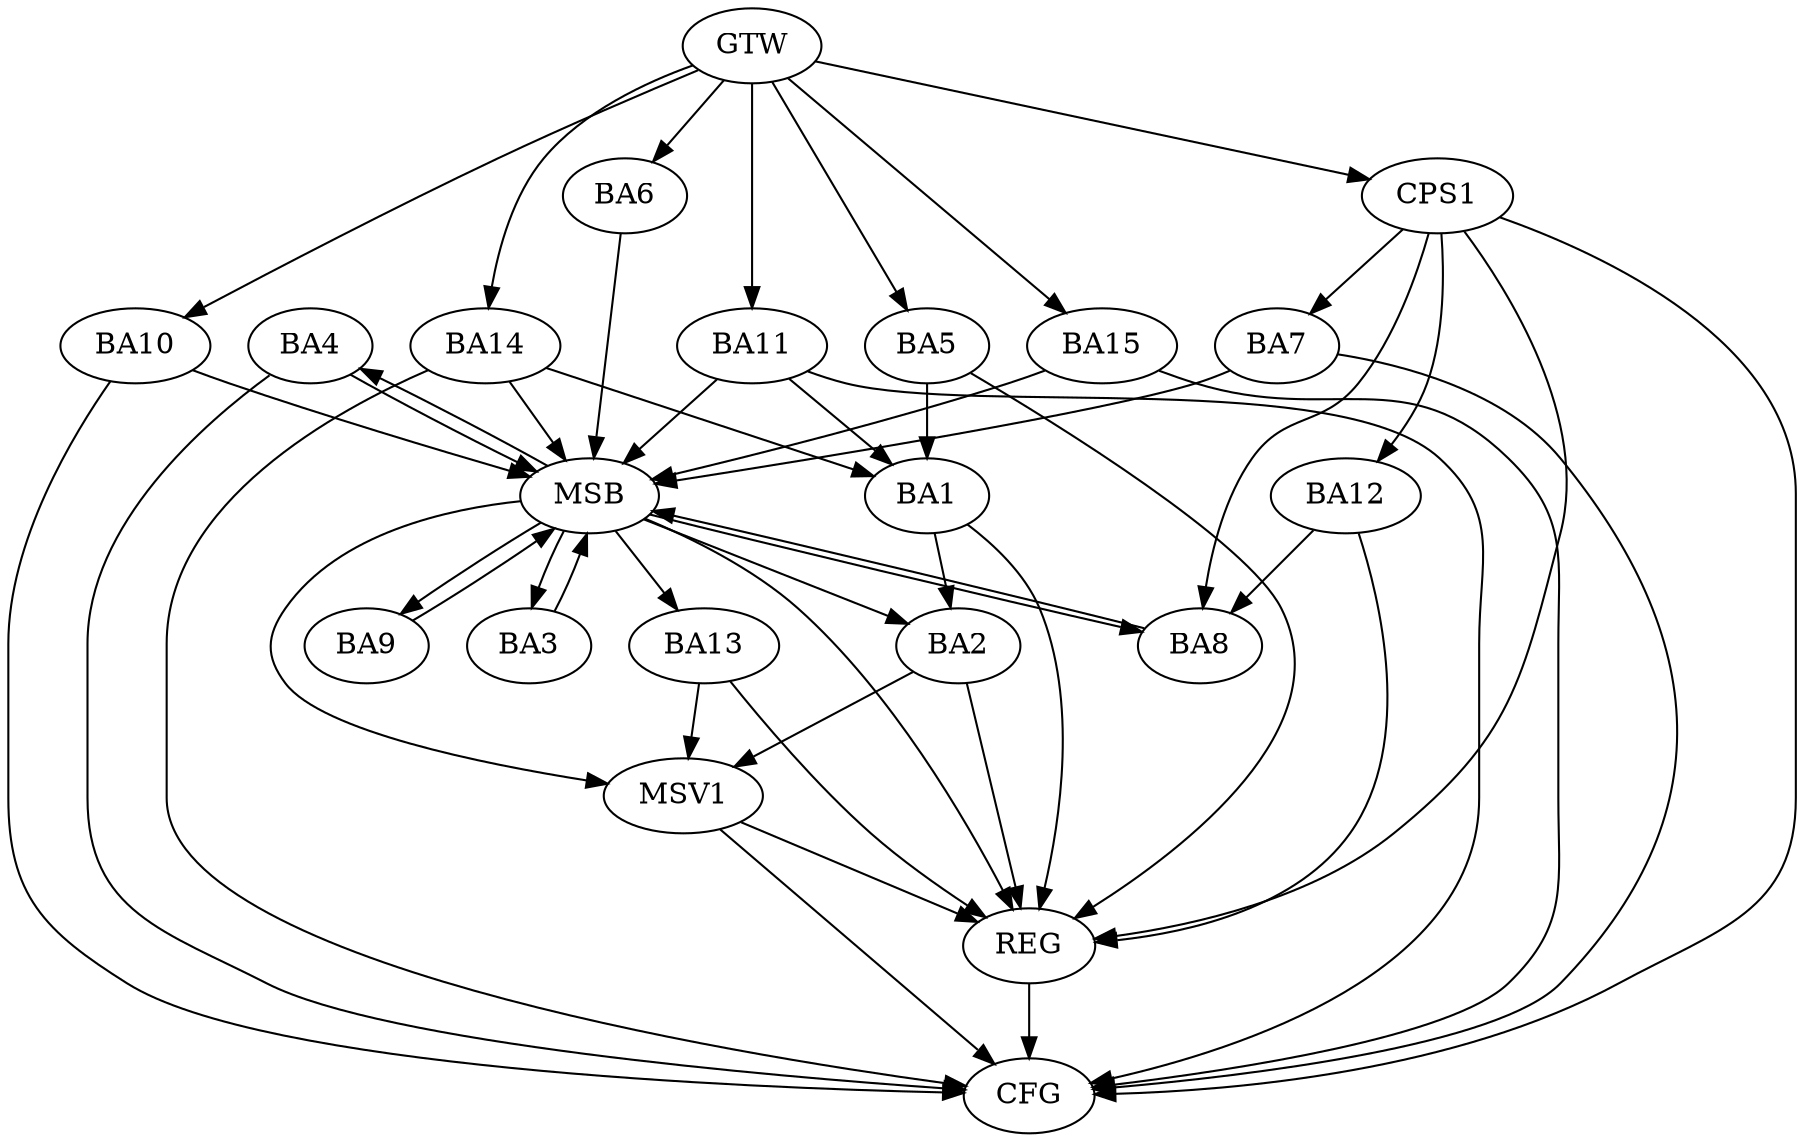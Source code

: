strict digraph G {
  BA1 [ label="BA1" ];
  BA2 [ label="BA2" ];
  BA3 [ label="BA3" ];
  BA4 [ label="BA4" ];
  BA5 [ label="BA5" ];
  BA6 [ label="BA6" ];
  BA7 [ label="BA7" ];
  BA8 [ label="BA8" ];
  BA9 [ label="BA9" ];
  BA10 [ label="BA10" ];
  BA11 [ label="BA11" ];
  BA12 [ label="BA12" ];
  BA13 [ label="BA13" ];
  BA14 [ label="BA14" ];
  BA15 [ label="BA15" ];
  CPS1 [ label="CPS1" ];
  GTW [ label="GTW" ];
  REG [ label="REG" ];
  MSB [ label="MSB" ];
  CFG [ label="CFG" ];
  MSV1 [ label="MSV1" ];
  BA1 -> BA2;
  BA12 -> BA8;
  CPS1 -> BA7;
  CPS1 -> BA12;
  CPS1 -> BA8;
  GTW -> BA5;
  GTW -> BA6;
  GTW -> BA10;
  GTW -> BA11;
  GTW -> BA14;
  GTW -> BA15;
  GTW -> CPS1;
  BA1 -> REG;
  BA2 -> REG;
  BA5 -> REG;
  BA12 -> REG;
  BA13 -> REG;
  CPS1 -> REG;
  BA3 -> MSB;
  MSB -> BA2;
  MSB -> REG;
  BA4 -> MSB;
  MSB -> BA3;
  BA6 -> MSB;
  MSB -> BA4;
  BA7 -> MSB;
  BA8 -> MSB;
  BA9 -> MSB;
  MSB -> BA8;
  BA10 -> MSB;
  BA11 -> MSB;
  BA14 -> MSB;
  MSB -> BA9;
  BA15 -> MSB;
  MSB -> BA13;
  BA11 -> CFG;
  BA10 -> CFG;
  BA15 -> CFG;
  CPS1 -> CFG;
  BA14 -> CFG;
  BA7 -> CFG;
  BA4 -> CFG;
  REG -> CFG;
  BA14 -> BA1;
  BA11 -> BA1;
  BA5 -> BA1;
  BA2 -> MSV1;
  BA13 -> MSV1;
  MSB -> MSV1;
  MSV1 -> REG;
  MSV1 -> CFG;
}
